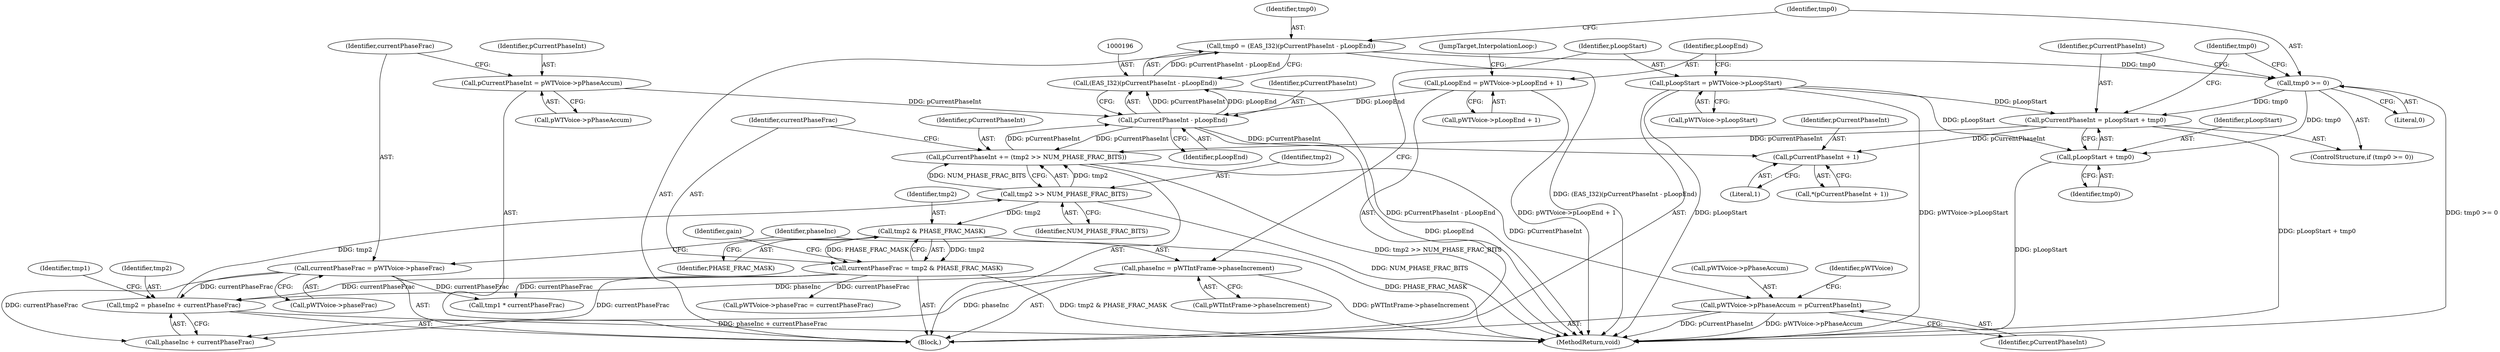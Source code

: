digraph "0_Android_24d7c408c52143bce7b49de82f3913fd8d1219cf_0@integer" {
"1000193" [label="(Call,tmp0 = (EAS_I32)(pCurrentPhaseInt - pLoopEnd))"];
"1000195" [label="(Call,(EAS_I32)(pCurrentPhaseInt - pLoopEnd))"];
"1000197" [label="(Call,pCurrentPhaseInt - pLoopEnd)"];
"1000165" [label="(Call,pCurrentPhaseInt = pWTVoice->pPhaseAccum)"];
"1000241" [label="(Call,pCurrentPhaseInt += (tmp2 >> NUM_PHASE_FRAC_BITS))"];
"1000243" [label="(Call,tmp2 >> NUM_PHASE_FRAC_BITS)"];
"1000219" [label="(Call,tmp2 = phaseInc + currentPhaseFrac)"];
"1000175" [label="(Call,phaseInc = pWTIntFrame->phaseIncrement)"];
"1000170" [label="(Call,currentPhaseFrac = pWTVoice->phaseFrac)"];
"1000246" [label="(Call,currentPhaseFrac = tmp2 & PHASE_FRAC_MASK)"];
"1000248" [label="(Call,tmp2 & PHASE_FRAC_MASK)"];
"1000204" [label="(Call,pCurrentPhaseInt = pLoopStart + tmp0)"];
"1000180" [label="(Call,pLoopStart = pWTVoice->pLoopStart)"];
"1000201" [label="(Call,tmp0 >= 0)"];
"1000193" [label="(Call,tmp0 = (EAS_I32)(pCurrentPhaseInt - pLoopEnd))"];
"1000185" [label="(Call,pLoopEnd = pWTVoice->pLoopEnd + 1)"];
"1000216" [label="(Call,pCurrentPhaseInt + 1)"];
"1000290" [label="(Call,pWTVoice->pPhaseAccum = pCurrentPhaseInt)"];
"1000206" [label="(Call,pLoopStart + tmp0)"];
"1000247" [label="(Identifier,currentPhaseFrac)"];
"1000246" [label="(Call,currentPhaseFrac = tmp2 & PHASE_FRAC_MASK)"];
"1000204" [label="(Call,pCurrentPhaseInt = pLoopStart + tmp0)"];
"1000167" [label="(Call,pWTVoice->pPhaseAccum)"];
"1000221" [label="(Call,phaseInc + currentPhaseFrac)"];
"1000218" [label="(Literal,1)"];
"1000220" [label="(Identifier,tmp2)"];
"1000249" [label="(Identifier,tmp2)"];
"1000186" [label="(Identifier,pLoopEnd)"];
"1000193" [label="(Call,tmp0 = (EAS_I32)(pCurrentPhaseInt - pLoopEnd))"];
"1000200" [label="(ControlStructure,if (tmp0 >= 0))"];
"1000187" [label="(Call,pWTVoice->pLoopEnd + 1)"];
"1000290" [label="(Call,pWTVoice->pPhaseAccum = pCurrentPhaseInt)"];
"1000182" [label="(Call,pWTVoice->pLoopStart)"];
"1000225" [label="(Identifier,tmp1)"];
"1000294" [label="(Identifier,pCurrentPhaseInt)"];
"1000185" [label="(Call,pLoopEnd = pWTVoice->pLoopEnd + 1)"];
"1000208" [label="(Identifier,tmp0)"];
"1000248" [label="(Call,tmp2 & PHASE_FRAC_MASK)"];
"1000309" [label="(MethodReturn,void)"];
"1000206" [label="(Call,pLoopStart + tmp0)"];
"1000166" [label="(Identifier,pCurrentPhaseInt)"];
"1000205" [label="(Identifier,pCurrentPhaseInt)"];
"1000202" [label="(Identifier,tmp0)"];
"1000203" [label="(Literal,0)"];
"1000245" [label="(Identifier,NUM_PHASE_FRAC_BITS)"];
"1000192" [label="(JumpTarget,InterpolationLoop:)"];
"1000215" [label="(Call,*(pCurrentPhaseInt + 1))"];
"1000181" [label="(Identifier,pLoopStart)"];
"1000199" [label="(Identifier,pLoopEnd)"];
"1000216" [label="(Call,pCurrentPhaseInt + 1)"];
"1000170" [label="(Call,currentPhaseFrac = pWTVoice->phaseFrac)"];
"1000242" [label="(Identifier,pCurrentPhaseInt)"];
"1000295" [label="(Call,pWTVoice->phaseFrac = currentPhaseFrac)"];
"1000243" [label="(Call,tmp2 >> NUM_PHASE_FRAC_BITS)"];
"1000244" [label="(Identifier,tmp2)"];
"1000197" [label="(Call,pCurrentPhaseInt - pLoopEnd)"];
"1000105" [label="(Block,)"];
"1000207" [label="(Identifier,pLoopStart)"];
"1000177" [label="(Call,pWTIntFrame->phaseIncrement)"];
"1000241" [label="(Call,pCurrentPhaseInt += (tmp2 >> NUM_PHASE_FRAC_BITS))"];
"1000180" [label="(Call,pLoopStart = pWTVoice->pLoopStart)"];
"1000217" [label="(Identifier,pCurrentPhaseInt)"];
"1000195" [label="(Call,(EAS_I32)(pCurrentPhaseInt - pLoopEnd))"];
"1000219" [label="(Call,tmp2 = phaseInc + currentPhaseFrac)"];
"1000176" [label="(Identifier,phaseInc)"];
"1000198" [label="(Identifier,pCurrentPhaseInt)"];
"1000291" [label="(Call,pWTVoice->pPhaseAccum)"];
"1000297" [label="(Identifier,pWTVoice)"];
"1000165" [label="(Call,pCurrentPhaseInt = pWTVoice->pPhaseAccum)"];
"1000231" [label="(Call,tmp1 * currentPhaseFrac)"];
"1000171" [label="(Identifier,currentPhaseFrac)"];
"1000172" [label="(Call,pWTVoice->phaseFrac)"];
"1000250" [label="(Identifier,PHASE_FRAC_MASK)"];
"1000201" [label="(Call,tmp0 >= 0)"];
"1000175" [label="(Call,phaseInc = pWTIntFrame->phaseIncrement)"];
"1000210" [label="(Identifier,tmp0)"];
"1000194" [label="(Identifier,tmp0)"];
"1000252" [label="(Identifier,gain)"];
"1000193" -> "1000105"  [label="AST: "];
"1000193" -> "1000195"  [label="CFG: "];
"1000194" -> "1000193"  [label="AST: "];
"1000195" -> "1000193"  [label="AST: "];
"1000202" -> "1000193"  [label="CFG: "];
"1000193" -> "1000309"  [label="DDG: (EAS_I32)(pCurrentPhaseInt - pLoopEnd)"];
"1000195" -> "1000193"  [label="DDG: pCurrentPhaseInt - pLoopEnd"];
"1000193" -> "1000201"  [label="DDG: tmp0"];
"1000195" -> "1000197"  [label="CFG: "];
"1000196" -> "1000195"  [label="AST: "];
"1000197" -> "1000195"  [label="AST: "];
"1000195" -> "1000309"  [label="DDG: pCurrentPhaseInt - pLoopEnd"];
"1000197" -> "1000195"  [label="DDG: pCurrentPhaseInt"];
"1000197" -> "1000195"  [label="DDG: pLoopEnd"];
"1000197" -> "1000199"  [label="CFG: "];
"1000198" -> "1000197"  [label="AST: "];
"1000199" -> "1000197"  [label="AST: "];
"1000197" -> "1000309"  [label="DDG: pLoopEnd"];
"1000165" -> "1000197"  [label="DDG: pCurrentPhaseInt"];
"1000241" -> "1000197"  [label="DDG: pCurrentPhaseInt"];
"1000185" -> "1000197"  [label="DDG: pLoopEnd"];
"1000197" -> "1000216"  [label="DDG: pCurrentPhaseInt"];
"1000197" -> "1000241"  [label="DDG: pCurrentPhaseInt"];
"1000165" -> "1000105"  [label="AST: "];
"1000165" -> "1000167"  [label="CFG: "];
"1000166" -> "1000165"  [label="AST: "];
"1000167" -> "1000165"  [label="AST: "];
"1000171" -> "1000165"  [label="CFG: "];
"1000241" -> "1000105"  [label="AST: "];
"1000241" -> "1000243"  [label="CFG: "];
"1000242" -> "1000241"  [label="AST: "];
"1000243" -> "1000241"  [label="AST: "];
"1000247" -> "1000241"  [label="CFG: "];
"1000241" -> "1000309"  [label="DDG: tmp2 >> NUM_PHASE_FRAC_BITS"];
"1000243" -> "1000241"  [label="DDG: tmp2"];
"1000243" -> "1000241"  [label="DDG: NUM_PHASE_FRAC_BITS"];
"1000204" -> "1000241"  [label="DDG: pCurrentPhaseInt"];
"1000241" -> "1000290"  [label="DDG: pCurrentPhaseInt"];
"1000243" -> "1000245"  [label="CFG: "];
"1000244" -> "1000243"  [label="AST: "];
"1000245" -> "1000243"  [label="AST: "];
"1000243" -> "1000309"  [label="DDG: NUM_PHASE_FRAC_BITS"];
"1000219" -> "1000243"  [label="DDG: tmp2"];
"1000243" -> "1000248"  [label="DDG: tmp2"];
"1000219" -> "1000105"  [label="AST: "];
"1000219" -> "1000221"  [label="CFG: "];
"1000220" -> "1000219"  [label="AST: "];
"1000221" -> "1000219"  [label="AST: "];
"1000225" -> "1000219"  [label="CFG: "];
"1000219" -> "1000309"  [label="DDG: phaseInc + currentPhaseFrac"];
"1000175" -> "1000219"  [label="DDG: phaseInc"];
"1000170" -> "1000219"  [label="DDG: currentPhaseFrac"];
"1000246" -> "1000219"  [label="DDG: currentPhaseFrac"];
"1000175" -> "1000105"  [label="AST: "];
"1000175" -> "1000177"  [label="CFG: "];
"1000176" -> "1000175"  [label="AST: "];
"1000177" -> "1000175"  [label="AST: "];
"1000181" -> "1000175"  [label="CFG: "];
"1000175" -> "1000309"  [label="DDG: pWTIntFrame->phaseIncrement"];
"1000175" -> "1000221"  [label="DDG: phaseInc"];
"1000170" -> "1000105"  [label="AST: "];
"1000170" -> "1000172"  [label="CFG: "];
"1000171" -> "1000170"  [label="AST: "];
"1000172" -> "1000170"  [label="AST: "];
"1000176" -> "1000170"  [label="CFG: "];
"1000170" -> "1000221"  [label="DDG: currentPhaseFrac"];
"1000170" -> "1000231"  [label="DDG: currentPhaseFrac"];
"1000246" -> "1000105"  [label="AST: "];
"1000246" -> "1000248"  [label="CFG: "];
"1000247" -> "1000246"  [label="AST: "];
"1000248" -> "1000246"  [label="AST: "];
"1000252" -> "1000246"  [label="CFG: "];
"1000246" -> "1000309"  [label="DDG: tmp2 & PHASE_FRAC_MASK"];
"1000246" -> "1000221"  [label="DDG: currentPhaseFrac"];
"1000246" -> "1000231"  [label="DDG: currentPhaseFrac"];
"1000248" -> "1000246"  [label="DDG: tmp2"];
"1000248" -> "1000246"  [label="DDG: PHASE_FRAC_MASK"];
"1000246" -> "1000295"  [label="DDG: currentPhaseFrac"];
"1000248" -> "1000250"  [label="CFG: "];
"1000249" -> "1000248"  [label="AST: "];
"1000250" -> "1000248"  [label="AST: "];
"1000248" -> "1000309"  [label="DDG: PHASE_FRAC_MASK"];
"1000204" -> "1000200"  [label="AST: "];
"1000204" -> "1000206"  [label="CFG: "];
"1000205" -> "1000204"  [label="AST: "];
"1000206" -> "1000204"  [label="AST: "];
"1000210" -> "1000204"  [label="CFG: "];
"1000204" -> "1000309"  [label="DDG: pLoopStart + tmp0"];
"1000180" -> "1000204"  [label="DDG: pLoopStart"];
"1000201" -> "1000204"  [label="DDG: tmp0"];
"1000204" -> "1000216"  [label="DDG: pCurrentPhaseInt"];
"1000180" -> "1000105"  [label="AST: "];
"1000180" -> "1000182"  [label="CFG: "];
"1000181" -> "1000180"  [label="AST: "];
"1000182" -> "1000180"  [label="AST: "];
"1000186" -> "1000180"  [label="CFG: "];
"1000180" -> "1000309"  [label="DDG: pWTVoice->pLoopStart"];
"1000180" -> "1000309"  [label="DDG: pLoopStart"];
"1000180" -> "1000206"  [label="DDG: pLoopStart"];
"1000201" -> "1000200"  [label="AST: "];
"1000201" -> "1000203"  [label="CFG: "];
"1000202" -> "1000201"  [label="AST: "];
"1000203" -> "1000201"  [label="AST: "];
"1000205" -> "1000201"  [label="CFG: "];
"1000210" -> "1000201"  [label="CFG: "];
"1000201" -> "1000309"  [label="DDG: tmp0 >= 0"];
"1000201" -> "1000206"  [label="DDG: tmp0"];
"1000185" -> "1000105"  [label="AST: "];
"1000185" -> "1000187"  [label="CFG: "];
"1000186" -> "1000185"  [label="AST: "];
"1000187" -> "1000185"  [label="AST: "];
"1000192" -> "1000185"  [label="CFG: "];
"1000185" -> "1000309"  [label="DDG: pWTVoice->pLoopEnd + 1"];
"1000216" -> "1000215"  [label="AST: "];
"1000216" -> "1000218"  [label="CFG: "];
"1000217" -> "1000216"  [label="AST: "];
"1000218" -> "1000216"  [label="AST: "];
"1000215" -> "1000216"  [label="CFG: "];
"1000290" -> "1000105"  [label="AST: "];
"1000290" -> "1000294"  [label="CFG: "];
"1000291" -> "1000290"  [label="AST: "];
"1000294" -> "1000290"  [label="AST: "];
"1000297" -> "1000290"  [label="CFG: "];
"1000290" -> "1000309"  [label="DDG: pWTVoice->pPhaseAccum"];
"1000290" -> "1000309"  [label="DDG: pCurrentPhaseInt"];
"1000206" -> "1000208"  [label="CFG: "];
"1000207" -> "1000206"  [label="AST: "];
"1000208" -> "1000206"  [label="AST: "];
"1000206" -> "1000309"  [label="DDG: pLoopStart"];
}
